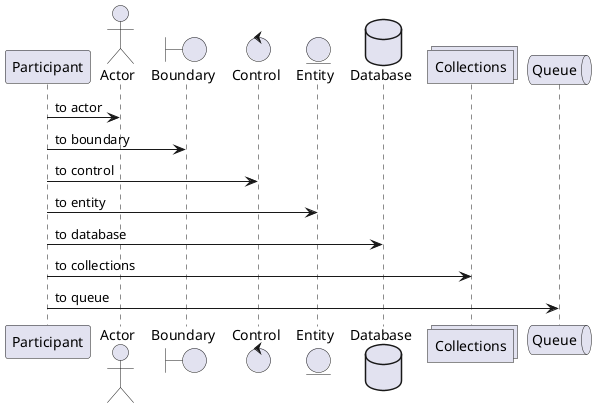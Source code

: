 @startuml

participant Participant as Foo
actor       Actor       as Foo1
boundary    Boundary    as Foo2
control     Control     as Foo3
entity      Entity      as Foo4
database    Database    as Foo5
collections Collections as Foo6
queue       Queue       as Foo7

Foo -> Foo1: to actor
Foo -> Foo2: to boundary
Foo -> Foo3: to control
Foo -> Foo4: to entity
Foo -> Foo5: to database
Foo -> Foo6: to collections
Foo -> Foo7: to queue

@enduml
